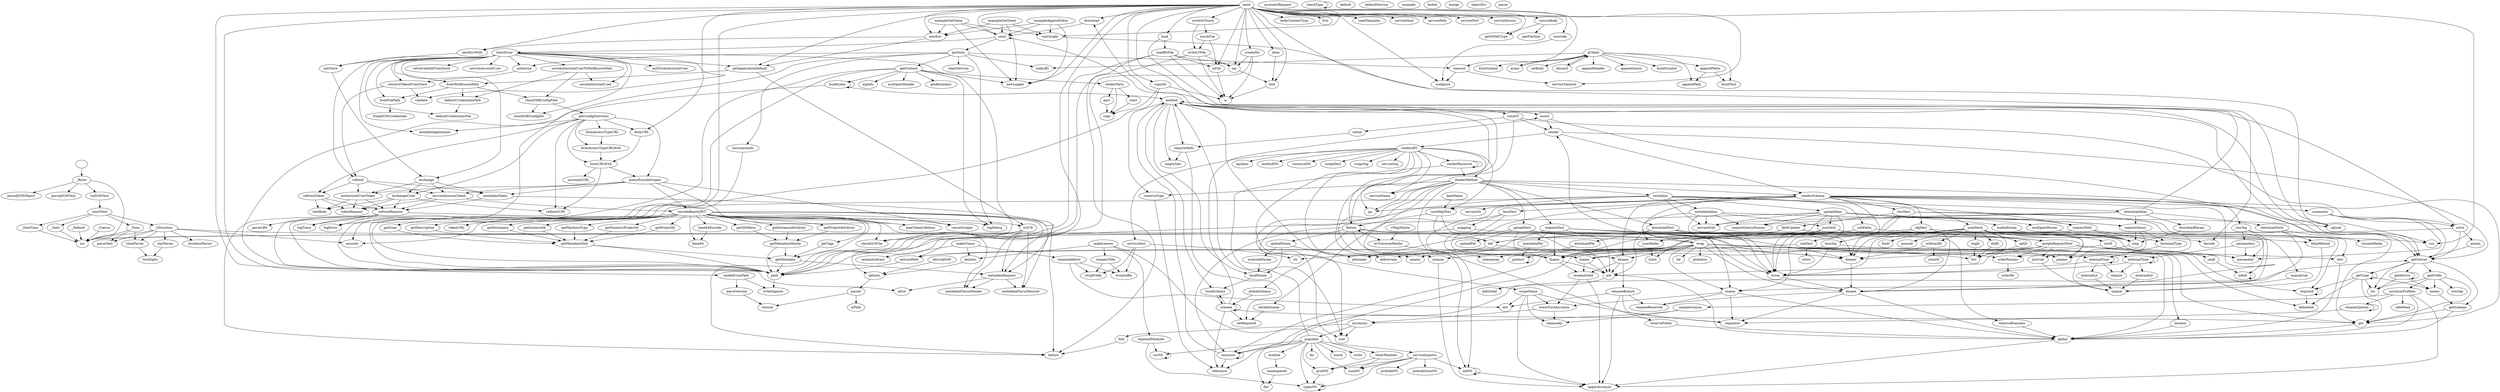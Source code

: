 strict digraph deps {
"_Bytes" [style=solid];
"_Coerce" [style=solid];
"_Date" [style=solid];
"_DateTime" [style=solid];
"_Default" [style=solid];
"_GDuration" [style=solid];
"_Time" [style=solid];
"abbreviate" [style=solid];
"accountsRequest" [style=solid];
"accountsURL" [style=solid];
"acronymPrefixes" [style=solid];
"acronyms" [style=solid];
"allow" [style=solid];
"alternate" [style=solid];
"aname" [style=solid];
"apiAlias" [style=solid];
"appendHeader" [style=solid];
"appendPath" [style=solid];
"appendPaths" [style=solid];
"appendQuery" [style=solid];
"authToAuthorizedUser" [style=solid];
"authorize" [style=solid];
"authorizedUserToken" [style=solid];
"base64" [style=solid];
"base64Encode" [style=solid];
"bname" [style=solid];
"bodyContentType" [style=solid];
"buildLines" [style=solid];
"buildSymbol" [style=solid];
"buildText" [style=solid];
"byteSymbol" [style=solid];
"camelAcronym" [style=solid];
"checkGCEVar" [style=solid];
"checkType" [style=solid];
"clientService" [style=solid];
"cloudSDKConfigDir" [style=solid];
"cloudSDKConfigPath" [style=solid];
"cname" [style=solid];
"commasep" [style=solid];
"comments" [style=solid];
"conDecl" [style=solid];
"concatScopes" [style=solid];
"configure" [style=solid];
"constD" [style=solid];
"copy" [style=solid];
"copyDir" [style=solid];
"createDir" [style=solid];
"ctorDecl" [style=solid];
"ctorE" [style=solid];
"ctorSig" [style=solid];
"dataName" [style=solid];
"dayParser" [style=solid];
"decode" [style=solid];
"def" [style=solid];
"defJS" [style=solid];
"default" [style=solid];
"defaultCredentialsFile" [style=solid];
"defaultCredentialsPath" [style=solid];
"defaultService" [style=solid];
"defaulted" [style=solid];
"deriveJSON" [style=solid];
"dir" [style=solid];
"discard" [style=solid];
"dname" [style=solid];
"dname\'" [style=solid];
"done" [style=solid];
"dot" [style=solid];
"download" [style=solid];
"downloadAlias" [style=solid];
"downloadDecl" [style=solid];
"downloadParam" [style=solid];
"downloadPat" [style=solid];
"downloadVerb" [style=solid];
"dstr" [style=solid];
"durationParser" [style=solid];
"emptyInfo" [style=solid];
"encodeBearerJWT" [style=solid];
"example" [style=solid];
"exampleAppendValue" [style=solid];
"exampleGetSheet" [style=solid];
"exampleGetValue" [style=solid];
"exchange" [style=solid];
"exchangeCode" [style=solid];
"exposedModules" [style=solid];
"externalLit" [style=solid];
"externalType" [style=solid];
"extractPath" [style=solid];
"failure" [style=solid];
"fieldUpdate" [style=solid];
"file\'" [style=solid];
"flatten" [style=solid];
"fname" [style=solid];
"fold" [style=solid];
"forbid" [style=solid];
"formAccessTypeURL" [style=solid];
"formAccessTypeURLWith" [style=solid];
"formURL" [style=solid];
"formURLWith" [style=solid];
"fromFilePath" [style=solid];
"fromJSONCredentials" [style=solid];
"fromWellKnownPath" [style=solid];
"fstr" [style=solid];
"funD" [style=solid];
"fver" [style=solid];
"gClient" [style=solid];
"genBoundary" [style=solid];
"getApplicationDefault" [style=solid];
"getConfigDirectory" [style=solid];
"getContent" [style=solid];
"getDerive" [style=solid];
"getDescription" [style=solid];
"getFileSize" [style=solid];
"getHostname" [style=solid];
"getInstanceAttribute" [style=solid];
"getInstanceId" [style=solid];
"getMIMEType" [style=solid];
"getMachineType" [style=solid];
"getMetadata" [style=solid];
"getMetadataMaybe" [style=solid];
"getMetadataText" [style=solid];
"getNumericProjectId" [style=solid];
"getPrefix" [style=solid];
"getProjectAttribute" [style=solid];
"getProjectId" [style=solid];
"getSSHKeys" [style=solid];
"getSchema" [style=solid];
"getSolved" [style=solid];
"getTags" [style=solid];
"getType" [style=solid];
"getZone" [style=solid];
"gid" [style=solid];
"global" [style=solid];
"globalParam" [style=solid];
"globalSchema" [style=solid];
"globalise" [style=solid];
"googleRequestDecl" [style=solid];
"hoistError" [style=solid];
"httpMethod" [style=solid];
"infixE" [style=solid];
"initStore" [style=solid];
"initial" [style=solid];
"insert" [style=solid];
"installedApplication" [style=solid];
"instrule" [style=solid];
"internalLit" [style=solid];
"internalType" [style=solid];
"io" [style=solid];
"isFile" [style=solid];
"isGCE" [style=solid];
"isPath" [style=solid];
"iso" [style=solid];
"jsonDecls" [style=solid];
"jsonMedia" [style=solid];
"jsonVerb" [style=solid];
"keyless" [style=solid];
"kvTraverseMaybe" [style=solid];
"lensDecl" [style=solid];
"lensSig" [style=solid];
"lid" [style=solid];
"lname" [style=solid];
"load" [style=solid];
"loc" [style=solid];
"localParam" [style=solid];
"localSchema" [style=solid];
"localise" [style=solid];
"logDebug" [style=solid];
"logError" [style=solid];
"logInfo" [style=solid];
"logTrace" [style=solid];
"lowerFirstAcronym" [style=solid];
"main" [style=solid];
"makeClassy" [style=solid];
"makeLenses" [style=solid];
"mapping" [style=solid];
"maxTokenLifetime" [style=solid];
"mediaParam" [style=solid];
"memo" [style=solid];
"merge" [style=solid];
"metadataAlias" [style=solid];
"metadataFlavorDesired" [style=solid];
"metadataFlavorHeader" [style=solid];
"metadataPat" [style=solid];
"metadataRequest" [style=solid];
"metadataToken" [style=solid];
"method" [style=solid];
"methodNS" [style=solid];
"microseconds" [style=solid];
"mime" [style=solid];
"mkGlobal" [style=solid];
"mkNS" [style=solid];
"mname" [style=solid];
"modelFromPath" [style=solid];
"module\'" [style=solid];
"monoid" [style=solid];
"multipartHeader" [style=solid];
"multipartParam" [style=solid];
"namespaced" [style=solid];
"newEnv" [style=solid];
"newEnvWith" [style=solid];
"newLogger" [style=solid];
"objDecl" [style=solid];
"objectErr" [style=solid];
"optJS" [style=solid];
"options" [style=solid];
"orderBy" [style=solid];
"orderParams" [style=solid];
"otherModules" [style=solid];
"overlap" [style=solid];
"override" [style=solid];
"overrideParam" [style=solid];
"param" [style=solid];
"parameter" [style=solid];
"parameters" [style=solid];
"parse" [style=solid];
"parseJSONObject" [style=solid];
"parseJSONText" [style=solid];
"parseLBS" [style=solid];
"parseText" [style=solid];
"parseVersion" [style=solid];
"parser" [style=solid];
"part" [style=solid];
"path" [style=solid];
"pattern\'" [style=solid];
"perform" [style=solid];
"pname" [style=solid];
"populate" [style=solid];
"pp" [style=solid];
"pre" [style=solid];
"preludeNS" [style=solid];
"preludeSumNS" [style=solid];
"prodNS" [style=solid];
"queryEncodeScopes" [style=solid];
"rawHelpText" [style=solid];
"readBSFile" [style=solid];
"readTemplate" [style=solid];
"redirectURI" [style=solid];
"reference" [style=solid];
"refresh" [style=solid];
"refreshRequest" [style=solid];
"refreshToken" [style=solid];
"renameAbbrev" [style=solid];
"renameBranch" [style=solid];
"renameField" [style=solid];
"renameLibrary" [style=solid];
"renameReserved" [style=solid];
"renameSpecial" [style=solid];
"renameTitle" [style=solid];
"render" [style=solid];
"renderAPI" [style=solid];
"renderMethod" [style=solid];
"renderParts" [style=solid];
"renderResource" [style=solid];
"renderSchema" [style=solid];
"replaceAll" [style=solid];
"reqJS" [style=solid];
"requestDecl" [style=solid];
"requestPath" [style=solid];
"requestQuery" [style=solid];
"requestQueryParams" [style=solid];
"require" [style=solid];
"required" [style=solid];
"requiredInfo" [style=solid];
"reserveBranches" [style=solid];
"reserveFields" [style=solid];
"reserveType" [style=solid];
"resource" [style=solid];
"resourceNS" [style=solid];
"retrieveAuthFromStore" [style=solid];
"retrieveTokenFromStore" [style=solid];
"root" [style=solid];
"run" [style=solid];
"runAST" [style=solid];
"runGoogle" [style=solid];
"safeHead" [style=solid];
"saveAuthorizedUser" [style=solid];
"saveAuthorizedUserToWellKnownPath" [style=solid];
"say" [style=solid];
"schema" [style=solid];
"scopeDecl" [style=solid];
"scopeName" [style=solid];
"scopeSig" [style=solid];
"seconds" [style=solid];
"send" [style=solid];
"separator" [style=solid];
"seqE" [style=solid];
"servantOr" [style=solid];
"servantSub" [style=solid];
"serviceAccountToken" [style=solid];
"serviceAccountUser" [style=solid];
"serviceDecl" [style=solid];
"serviceHost" [style=solid];
"serviceImports" [style=solid];
"serviceName" [style=solid];
"servicePath" [style=solid];
"servicePort" [style=solid];
"serviceSecure" [style=solid];
"serviceSig" [style=solid];
"serviceTimeout" [style=solid];
"setAdditional" [style=solid];
"setBody" [style=solid];
"setRequired" [style=solid];
"shortText" [style=solid];
"sing" [style=solid];
"sinkLBS" [style=solid];
"solve" [style=solid];
"sourceBody" [style=solid];
"start" [style=solid];
"str" [style=solid];
"streamMedia" [style=solid];
"strict" [style=solid];
"stripPrefix" [style=solid];
"stripSuffix" [style=solid];
"subPaths" [style=solid];
"sumNS" [style=solid];
"terminalType" [style=solid];
"textBody" [style=solid];
"timeParser" [style=solid];
"timeout" [style=solid];
"title" [style=solid];
"toJSONText" [style=solid];
"toTextIgnore" [style=solid];
"tocNS" [style=solid];
"tokenRequest" [style=solid];
"tokenURL" [style=solid];
"touch" [style=solid];
"touchFile" [style=solid];
"twoDigits" [style=solid];
"tycon" [style=solid];
"tylist" [style=solid];
"typesNS" [style=solid];
"unqual" [style=solid];
"unqualrule" [style=solid];
"upload" [style=solid];
"uploadAlias" [style=solid];
"uploadDecl" [style=solid];
"uploadPat" [style=solid];
"upperAcronym" [style=solid];
"vMapMaybe" [style=solid];
"validate" [style=solid];
"verbAlias" [style=solid];
"version" [style=solid];
"wildcardD" [style=solid];
"wrap" [style=solid];
"write" [style=solid];
"writeLTFile" [style=solid];
"writeOrTouch" [style=solid];
"" -> "_Bytes";
"_Bytes" -> "iso";
"_Bytes" -> "parseJSONObject";
"_Bytes" -> "parseJSONText";
"_Bytes" -> "toJSONText";
"_Coerce" -> "iso";
"_Date" -> "iso";
"_DateTime" -> "iso";
"_Default" -> "iso";
"_GDuration" -> "dayParser";
"_GDuration" -> "durationParser";
"_GDuration" -> "iso";
"_GDuration" -> "parseText";
"_GDuration" -> "run";
"_GDuration" -> "seconds";
"_GDuration" -> "timeParser";
"_Time" -> "iso";
"_Time" -> "parseText";
"_Time" -> "timeParser";
"acronymPrefixes" -> "camelAcronym";
"acronymPrefixes" -> "global";
"acronymPrefixes" -> "renameSpecial";
"acronymPrefixes" -> "safeHead";
"acronymPrefixes" -> "upperAcronym";
"acronyms" -> "fold";
"acronyms" -> "populate";
"acronyms" -> "root";
"appendPaths" -> "appendPath";
"appendPaths" -> "buildText";
"authorize" -> "retrieveTokenFromStore";
"authorizedUserToken" -> "refreshRequest";
"authorizedUserToken" -> "textBody";
"authorizedUserToken" -> "tokenRequest";
"base64Encode" -> "base64";
"bname" -> "pre";
"bname" -> "renameBranch";
"bname" -> "renameField";
"buildLines" -> "buildLines";
"buildLines" -> "method";
"buildLines" -> "path";
"camelAcronym" -> "acronyms";
"camelAcronym" -> "replaceAll";
"checkType" -> "checkType";
"cloudSDKConfigPath" -> "cloudSDKConfigDir";
"cloudSDKConfigPath" -> "getConfigDirectory";
"cname" -> "global";
"cname" -> "lowerFirstAcronym";
"cname" -> "renameReserved";
"cname" -> "separator";
"comments" -> "getSolved";
"comments" -> "parameter";
"comments" -> "solve";
"conDecl" -> "fname";
"conDecl" -> "internalType";
"conDecl" -> "strict";
"copyDir" -> "copy";
"copyDir" -> "io";
"copyDir" -> "path";
"createDir" -> "io";
"createDir" -> "path";
"createDir" -> "say";
"ctorDecl" -> "cname";
"ctorDecl" -> "dname\'";
"ctorDecl" -> "fieldUpdate";
"ctorDecl" -> "parameter";
"ctorDecl" -> "pname";
"ctorE" -> "dname\'";
"ctorE" -> "seqE";
"ctorSig" -> "cname";
"ctorSig" -> "dname";
"ctorSig" -> "parameters";
"dataName" -> "rawHelpText";
"dayParser" -> "twoDigits";
"def" -> "bname";
"def" -> "str";
"defJS" -> "fstr";
"defaultCredentialsPath" -> "defaultCredentialsFile";
"deriveJSON" -> "options";
"discard" -> "gClient";
"dname" -> "global";
"dname" -> "renameReserved";
"dname" -> "separator";
"dname\'" -> "dname";
"done" -> "title";
"download" -> "send";
"downloadAlias" -> "download";
"downloadAlias" -> "downloadParam";
"downloadAlias" -> "downloadVerb";
"downloadAlias" -> "requestQuery";
"downloadAlias" -> "requestQueryParams";
"downloadAlias" -> "servantSub";
"downloadDecl" -> "dname\'";
"downloadDecl" -> "downloadPat";
"downloadDecl" -> "googleRequestDecl";
"downloadDecl" -> "pre";
"downloadDecl" -> "tycon";
"downloadParam" -> "sing";
"downloadPat" -> "pattern\'";
"downloadVerb" -> "httpMethod";
"downloadVerb" -> "streamMedia";
"dstr" -> "global";
"encodeBearerJWT" -> "base64";
"encodeBearerJWT" -> "base64Encode";
"encodeBearerJWT" -> "checkGCEVar";
"encodeBearerJWT" -> "concatScopes";
"encodeBearerJWT" -> "failure";
"encodeBearerJWT" -> "getDescription";
"encodeBearerJWT" -> "getHostname";
"encodeBearerJWT" -> "getInstanceAttribute";
"encodeBearerJWT" -> "getInstanceId";
"encodeBearerJWT" -> "getMachineType";
"encodeBearerJWT" -> "getMetadata";
"encodeBearerJWT" -> "getNumericProjectId";
"encodeBearerJWT" -> "getProjectAttribute";
"encodeBearerJWT" -> "getProjectId";
"encodeBearerJWT" -> "getSSHKeys";
"encodeBearerJWT" -> "getTags";
"encodeBearerJWT" -> "getZone";
"encodeBearerJWT" -> "isGCE";
"encodeBearerJWT" -> "maxTokenLifetime";
"encodeBearerJWT" -> "metadataFlavorDesired";
"encodeBearerJWT" -> "metadataFlavorHeader";
"encodeBearerJWT" -> "metadataRequest";
"encodeBearerJWT" -> "seconds";
"encodeBearerJWT" -> "tokenURL";
"exampleAppendValue" -> "newEnv";
"exampleAppendValue" -> "newLogger";
"exampleAppendValue" -> "runGoogle";
"exampleAppendValue" -> "send";
"exampleGetSheet" -> "newEnv";
"exampleGetSheet" -> "newLogger";
"exampleGetSheet" -> "runGoogle";
"exampleGetSheet" -> "send";
"exampleGetValue" -> "newEnv";
"exampleGetValue" -> "newLogger";
"exampleGetValue" -> "runGoogle";
"exampleGetValue" -> "send";
"exchange" -> "authorizedUserToken";
"exchange" -> "exchangeCode";
"exchange" -> "metadataToken";
"exchange" -> "serviceAccountToken";
"exchangeCode" -> "redirectURI";
"exchangeCode" -> "refreshRequest";
"exchangeCode" -> "textBody";
"exchangeCode" -> "tokenRequest";
"exposedModules" -> "tocNS";
"exposedModules" -> "typesNS";
"externalLit" -> "unqual";
"externalType" -> "externalLit";
"externalType" -> "externalType";
"externalType" -> "require";
"externalType" -> "tycon";
"extractPath" -> "path";
"fieldUpdate" -> "def";
"fieldUpdate" -> "fname";
"fieldUpdate" -> "iso";
"fieldUpdate" -> "parameter";
"fieldUpdate" -> "pname";
"flatten" -> "def";
"flatten" -> "flatten";
"flatten" -> "globalParam";
"flatten" -> "globalSchema";
"flatten" -> "kvTraverseMaybe";
"flatten" -> "method";
"flatten" -> "reserveBranches";
"flatten" -> "reserveFields";
"flatten" -> "resource";
"fname" -> "pre";
"fname" -> "renameField";
"fold" -> "failure";
"formAccessTypeURL" -> "formAccessTypeURLWith";
"formAccessTypeURLWith" -> "formURLWith";
"formURL" -> "formURLWith";
"formURLWith" -> "accountsURL";
"formURLWith" -> "queryEncodeScopes";
"formURLWith" -> "redirectURI";
"fromFilePath" -> "fromJSONCredentials";
"fromWellKnownPath" -> "cloudSDKConfigPath";
"fromWellKnownPath" -> "defaultCredentialsPath";
"fromWellKnownPath" -> "fromFilePath";
"gClient" -> "appendHeader";
"gClient" -> "appendPath";
"gClient" -> "appendPaths";
"gClient" -> "appendQuery";
"gClient" -> "buildSymbol";
"gClient" -> "buildText";
"gClient" -> "byteSymbol";
"gClient" -> "discard";
"gClient" -> "mime";
"gClient" -> "setBody";
"gClient" -> "sinkLBS";
"getApplicationDefault" -> "fromWellKnownPath";
"getApplicationDefault" -> "isGCE";
"getConfigDirectory" -> "exchangeCode";
"getConfigDirectory" -> "formAccessTypeURL";
"getConfigDirectory" -> "formAccessTypeURLWith";
"getConfigDirectory" -> "formURL";
"getConfigDirectory" -> "formURLWith";
"getConfigDirectory" -> "installedApplication";
"getConfigDirectory" -> "queryEncodeScopes";
"getConfigDirectory" -> "redirectURI";
"getConfigDirectory" -> "refreshToken";
"getContent" -> "buildLines";
"getContent" -> "genBoundary";
"getContent" -> "logDebug";
"getContent" -> "logError";
"getContent" -> "logInfo";
"getContent" -> "logTrace";
"getContent" -> "multipartHeader";
"getContent" -> "newLogger";
"getContent" -> "renderParts";
"getDerive" -> "getDerive";
"getDerive" -> "loc";
"getDerive" -> "memo";
"getDescription" -> "getMetadataText";
"getHostname" -> "getMetadataText";
"getInstanceAttribute" -> "getMetadataMaybe";
"getInstanceId" -> "getMetadataText";
"getMachineType" -> "getMetadataText";
"getMetadata" -> "metadataRequest";
"getMetadata" -> "path";
"getMetadataMaybe" -> "getMetadata";
"getMetadataMaybe" -> "path";
"getMetadataText" -> "getMetadata";
"getMetadataText" -> "path";
"getNumericProjectId" -> "getMetadataText";
"getPrefix" -> "acronymPrefixes";
"getPrefix" -> "gid";
"getPrefix" -> "loc";
"getPrefix" -> "memo";
"getPrefix" -> "overlap";
"getProjectAttribute" -> "getMetadataMaybe";
"getProjectId" -> "getMetadataText";
"getSSHKeys" -> "getMetadataMaybe";
"getSchema" -> "gid";
"getSchema" -> "global";
"getSolved" -> "getDerive";
"getSolved" -> "getPrefix";
"getSolved" -> "getSchema";
"getSolved" -> "getType";
"getSolved" -> "loc";
"getTags" -> "getMetadata";
"getType" -> "defaulted";
"getType" -> "getType";
"getType" -> "gid";
"getType" -> "loc";
"getType" -> "memo";
"getType" -> "required";
"getZone" -> "getMetadataText";
"gid" -> "global";
"global" -> "upperAcronym";
"globalParam" -> "alternate";
"globalParam" -> "localParam";
"globalParam" -> "overrideParam";
"globalSchema" -> "schema";
"googleRequestDecl" -> "defaulted";
"googleRequestDecl" -> "extractPath";
"googleRequestDecl" -> "fname";
"googleRequestDecl" -> "instrule";
"googleRequestDecl" -> "orderParams";
"googleRequestDecl" -> "parameter";
"googleRequestDecl" -> "pre";
"googleRequestDecl" -> "required";
"hoistError" -> "authToAuthorizedUser";
"hoistError" -> "authorize";
"hoistError" -> "checkGCEVar";
"hoistError" -> "cloudSDKConfigDir";
"hoistError" -> "defaultCredentialsFile";
"hoistError" -> "exchange";
"hoistError" -> "formURL";
"hoistError" -> "fromFilePath";
"hoistError" -> "fromWellKnownPath";
"hoistError" -> "getApplicationDefault";
"hoistError" -> "initStore";
"hoistError" -> "installedApplication";
"hoistError" -> "refresh";
"hoistError" -> "retrieveAuthFromStore";
"hoistError" -> "retrieveTokenFromStore";
"hoistError" -> "saveAuthorizedUser";
"hoistError" -> "saveAuthorizedUserToWellKnownPath";
"hoistError" -> "serviceAccountUser";
"httpMethod" -> "unqual";
"infixE" -> "infixE";
"initStore" -> "exchange";
"initial" -> "requiredInfo";
"insert" -> "gid";
"insert" -> "render";
"instrule" -> "unqual";
"internalLit" -> "unqual";
"internalType" -> "internalLit";
"internalType" -> "internalType";
"internalType" -> "require";
"internalType" -> "tycon";
"isFile" -> "io";
"isGCE" -> "checkGCEVar";
"isGCE" -> "failure";
"isGCE" -> "metadataFlavorDesired";
"isGCE" -> "metadataFlavorHeader";
"isGCE" -> "metadataRequest";
"jsonDecls" -> "ctorE";
"jsonDecls" -> "decode";
"jsonDecls" -> "def";
"jsonDecls" -> "defJS";
"jsonDecls" -> "dstr";
"jsonDecls" -> "fname";
"jsonDecls" -> "fstr";
"jsonDecls" -> "funD";
"jsonDecls" -> "instrule";
"jsonDecls" -> "monoid";
"jsonDecls" -> "optJS";
"jsonDecls" -> "reqJS";
"jsonDecls" -> "required";
"jsonDecls" -> "tycon";
"jsonDecls" -> "wildcardD";
"jsonMedia" -> "tylist";
"jsonVerb" -> "httpMethod";
"jsonVerb" -> "jsonMedia";
"jsonVerb" -> "tycon";
"keyless" -> "options";
"kvTraverseMaybe" -> "mkNS";
"lensDecl" -> "fname";
"lensDecl" -> "lname";
"lensDecl" -> "mapping";
"lensSig" -> "externalType";
"lensSig" -> "lname";
"lensSig" -> "tycon";
"lname" -> "pre";
"lname" -> "renameField";
"load" -> "decode";
"load" -> "readBSFile";
"localParam" -> "localSchema";
"localSchema" -> "schema";
"localise" -> "global";
"lowerFirstAcronym" -> "acronyms";
"lowerFirstAcronym" -> "replaceAll";
"main" -> "allow";
"main" -> "bodyContentType";
"main" -> "configure";
"main" -> "copyDir";
"main" -> "createDir";
"main" -> "done";
"main" -> "download";
"main" -> "fver";
"main" -> "getApplicationDefault";
"main" -> "getMIMEType";
"main" -> "isFile";
"main" -> "load";
"main" -> "modelFromPath";
"main" -> "newEnv";
"main" -> "newEnvWith";
"main" -> "newLogger";
"main" -> "options";
"main" -> "override";
"main" -> "path";
"main" -> "readTemplate";
"main" -> "run";
"main" -> "runAST";
"main" -> "runGoogle";
"main" -> "say";
"main" -> "send";
"main" -> "serviceHost";
"main" -> "servicePath";
"main" -> "servicePort";
"main" -> "serviceSecure";
"main" -> "serviceTimeout";
"main" -> "sourceBody";
"main" -> "timeout";
"main" -> "title";
"main" -> "upload";
"main" -> "validate";
"main" -> "writeOrTouch";
"makeClassy" -> "keyless";
"makeClassy" -> "renameAbbrev";
"makeClassy" -> "renameLibrary";
"makeLenses" -> "exposedModules";
"makeLenses" -> "keyless";
"makeLenses" -> "otherModules";
"makeLenses" -> "renameTitle";
"mapping" -> "infixE";
"mapping" -> "iso";
"mediaParam" -> "sing";
"memo" -> "getSchema";
"metadataAlias" -> "jsonMedia";
"metadataAlias" -> "jsonVerb";
"metadataAlias" -> "requestQuery";
"metadataAlias" -> "requestQueryParams";
"metadataAlias" -> "servantSub";
"metadataAlias" -> "tycon";
"metadataPat" -> "pattern\'";
"metadataRequest" -> "allow";
"metadataRequest" -> "metadataFlavorDesired";
"metadataRequest" -> "metadataFlavorHeader";
"metadataToken" -> "metadataRequest";
"metadataToken" -> "refreshRequest";
"method" -> "abbreviate";
"method" -> "emptyInfo";
"method" -> "getSolved";
"method" -> "insert";
"method" -> "localParam";
"method" -> "localSchema";
"method" -> "mname";
"method" -> "requiredInfo";
"method" -> "reserveType";
"microseconds" -> "seconds";
"mime" -> "gClient";
"mkNS" -> "mkNS";
"mkNS" -> "upperAcronym";
"mname" -> "upperAcronym";
"modelFromPath" -> "parseVersion";
"modelFromPath" -> "toTextIgnore";
"module\'" -> "namespaced";
"multipartParam" -> "sing";
"namespaced" -> "file\'";
"newEnv" -> "getApplicationDefault";
"newEnv" -> "newEnvWith";
"newEnvWith" -> "initStore";
"objDecl" -> "conDecl";
"objDecl" -> "dname";
"objDecl" -> "dname\'";
"objDecl" -> "unqualrule";
"optJS" -> "fstr";
"options" -> "parser";
"orderParams" -> "orderBy";
"otherModules" -> "prodNS";
"otherModules" -> "sumNS";
"override" -> "configure";
"overrideParam" -> "localParam";
"param" -> "getSolved";
"parameters" -> "externalType";
"parameters" -> "parameter";
"parseVersion" -> "version";
"parser" -> "isPath";
"parser" -> "version";
"part" -> "copy";
"path" -> "toTextIgnore";
"pattern\'" -> "pattern\'";
"perform" -> "authorize";
"perform" -> "clientService";
"perform" -> "getContent";
"perform" -> "logDebug";
"perform" -> "microseconds";
"perform" -> "path";
"perform" -> "sinkLBS";
"perform" -> "timeout";
"populate" -> "dir";
"populate" -> "file\'";
"populate" -> "method";
"populate" -> "module\'";
"populate" -> "prodNS";
"populate" -> "resource";
"populate" -> "serviceImports";
"populate" -> "sumNS";
"populate" -> "tocNS";
"populate" -> "touch";
"populate" -> "typesNS";
"populate" -> "write";
"pre" -> "global";
"pre" -> "mkGlobal";
"prodNS" -> "typesNS";
"queryEncodeScopes" -> "authorizedUserToken";
"queryEncodeScopes" -> "concatScopes";
"queryEncodeScopes" -> "encodeBearerJWT";
"queryEncodeScopes" -> "maxTokenLifetime";
"queryEncodeScopes" -> "metadataToken";
"queryEncodeScopes" -> "serviceAccountToken";
"rawHelpText" -> "def";
"rawHelpText" -> "flatten";
"rawHelpText" -> "wrap";
"readBSFile" -> "failure";
"readBSFile" -> "io";
"readBSFile" -> "isFile";
"readBSFile" -> "path";
"readBSFile" -> "say";
"refresh" -> "authorizedUserToken";
"refresh" -> "metadataToken";
"refresh" -> "refreshToken";
"refresh" -> "serviceAccountToken";
"refreshRequest" -> "failure";
"refreshRequest" -> "logDebug";
"refreshRequest" -> "logError";
"refreshRequest" -> "logTrace";
"refreshRequest" -> "parseLBS";
"refreshRequest" -> "path";
"refreshToken" -> "refreshRequest";
"refreshToken" -> "textBody";
"refreshToken" -> "tokenRequest";
"renameAbbrev" -> "dot";
"renameAbbrev" -> "stripPrefix";
"renameAbbrev" -> "stripSuffix";
"renameBranch" -> "dot";
"renameBranch" -> "renameReserved";
"renameBranch" -> "separator";
"renameBranch" -> "upperAcronym";
"renameField" -> "lowerFirstAcronym";
"renameField" -> "upperAcronym";
"renameSpecial" -> "renameSpecial";
"renameSpecial" -> "separator";
"renameTitle" -> "stripPrefix";
"renameTitle" -> "stripSuffix";
"render" -> "getSolved";
"render" -> "renderAPI";
"render" -> "renderSchema";
"renderAPI" -> "aname";
"renderAPI" -> "apiAlias";
"renderAPI" -> "methodNS";
"renderAPI" -> "pp";
"renderAPI" -> "rawHelpText";
"renderAPI" -> "renderMethod";
"renderAPI" -> "renderResource";
"renderAPI" -> "resourceNS";
"renderAPI" -> "scopeDecl";
"renderAPI" -> "scopeName";
"renderAPI" -> "scopeSig";
"renderAPI" -> "serviceDecl";
"renderAPI" -> "serviceName";
"renderAPI" -> "serviceSig";
"renderMethod" -> "commasep";
"renderMethod" -> "downloadDecl";
"renderMethod" -> "getSolved";
"renderMethod" -> "mkNS";
"renderMethod" -> "mname";
"renderMethod" -> "pp";
"renderMethod" -> "renderSchema";
"renderMethod" -> "requestDecl";
"renderMethod" -> "reserveType";
"renderMethod" -> "root";
"renderMethod" -> "serviceName";
"renderMethod" -> "uploadDecl";
"renderMethod" -> "verbAlias";
"renderParts" -> "copy";
"renderParts" -> "part";
"renderParts" -> "start";
"renderResource" -> "renderMethod";
"renderResource" -> "renderResource";
"renderResource" -> "root";
"renderSchema" -> "bname";
"renderSchema" -> "cname";
"renderSchema" -> "comments";
"renderSchema" -> "ctorDecl";
"renderSchema" -> "ctorSig";
"renderSchema" -> "dname";
"renderSchema" -> "getSolved";
"renderSchema" -> "gid";
"renderSchema" -> "jsonDecls";
"renderSchema" -> "lensDecl";
"renderSchema" -> "lensSig";
"renderSchema" -> "lname";
"renderSchema" -> "objDecl";
"renderSchema" -> "pp";
"renderSchema" -> "rawHelpText";
"renderSchema" -> "setAdditional";
"reqJS" -> "fstr";
"requestDecl" -> "alternate";
"requestDecl" -> "dname\'";
"requestDecl" -> "fname";
"requestDecl" -> "googleRequestDecl";
"requestDecl" -> "metadataPat";
"requestDecl" -> "pre";
"requestDecl" -> "tycon";
"requestPath" -> "extractPath";
"requestPath" -> "sing";
"requestPath" -> "terminalType";
"requestQuery" -> "orderParams";
"requestQuery" -> "sing";
"requestQuery" -> "terminalType";
"required" -> "defaulted";
"required" -> "required";
"requiredInfo" -> "emptyInfo";
"requiredInfo" -> "setRequired";
"reserveBranches" -> "global";
"reserveFields" -> "global";
"reserveType" -> "reference";
"resource" -> "getSolved";
"resource" -> "method";
"resource" -> "reference";
"resource" -> "resource";
"retrieveTokenFromStore" -> "refresh";
"retrieveTokenFromStore" -> "validate";
"runAST" -> "flatten";
"runAST" -> "initial";
"runAST" -> "render";
"runAST" -> "solve";
"runGoogle" -> "run";
"saveAuthorizedUserToWellKnownPath" -> "cloudSDKConfigPath";
"saveAuthorizedUserToWellKnownPath" -> "defaultCredentialsPath";
"saveAuthorizedUserToWellKnownPath" -> "saveAuthorizedUser";
"say" -> "title";
"schema" -> "gid";
"schema" -> "insert";
"schema" -> "localSchema";
"schema" -> "reference";
"schema" -> "schema";
"schema" -> "setRequired";
"scopeName" -> "dot";
"scopeName" -> "lowerFirstAcronym";
"scopeName" -> "replaceAll";
"scopeName" -> "separator";
"scopeName" -> "upperAcronym";
"send" -> "hoistError";
"send" -> "perform";
"seqE" -> "infixE";
"serviceAccountToken" -> "encodeBearerJWT";
"serviceAccountToken" -> "refreshRequest";
"serviceAccountToken" -> "tokenRequest";
"serviceDecl" -> "str";
"serviceDecl" -> "stripPrefix";
"serviceDecl" -> "stripSuffix";
"serviceImports" -> "mkNS";
"serviceImports" -> "preludeNS";
"serviceImports" -> "preludeSumNS";
"serviceImports" -> "prodNS";
"serviceImports" -> "sumNS";
"serviceImports" -> "typesNS";
"setAdditional" -> "setRequired";
"shortText" -> "_Date";
"shortText" -> "_DateTime";
"shortText" -> "_GDuration";
"shortText" -> "_Time";
"sing" -> "unqual";
"solve" -> "getSolved";
"solve" -> "method";
"solve" -> "param";
"solve" -> "resource";
"sourceBody" -> "getFileSize";
"sourceBody" -> "getMIMEType";
"start" -> "copy";
"subPaths" -> "sing";
"subPaths" -> "tylist";
"terminalType" -> "internalType";
"timeParser" -> "twoDigits";
"timeout" -> "configure";
"timeout" -> "serviceTimeout";
"title" -> "io";
"toJSONText" -> "shortText";
"tocNS" -> "tocNS";
"touchFile" -> "isFile";
"touchFile" -> "writeLTFile";
"tycon" -> "dname";
"typesNS" -> "typesNS";
"unqualrule" -> "unqual";
"upload" -> "send";
"uploadAlias" -> "jsonMedia";
"uploadAlias" -> "jsonVerb";
"uploadAlias" -> "mediaParam";
"uploadAlias" -> "multipartParam";
"uploadAlias" -> "path";
"uploadAlias" -> "requestPath";
"uploadAlias" -> "requestQuery";
"uploadAlias" -> "requestQueryParams";
"uploadAlias" -> "servantSub";
"uploadAlias" -> "tycon";
"uploadAlias" -> "upload";
"uploadDecl" -> "alternate";
"uploadDecl" -> "dname\'";
"uploadDecl" -> "fname";
"uploadDecl" -> "googleRequestDecl";
"uploadDecl" -> "pre";
"uploadDecl" -> "tycon";
"uploadDecl" -> "uploadPat";
"vMapMaybe" -> "kvTraverseMaybe";
"verbAlias" -> "downloadAlias";
"verbAlias" -> "metadataAlias";
"verbAlias" -> "path";
"verbAlias" -> "requestPath";
"verbAlias" -> "root";
"verbAlias" -> "servantOr";
"verbAlias" -> "servantSub";
"verbAlias" -> "subPaths";
"verbAlias" -> "uploadAlias";
"wildcardD" -> "constD";
"wildcardD" -> "dname\'";
"wrap" -> "abbreviate";
"wrap" -> "aname";
"wrap" -> "bname";
"wrap" -> "cname";
"wrap" -> "commasep";
"wrap" -> "dname";
"wrap" -> "dname\'";
"wrap" -> "dstr";
"wrap" -> "extractPath";
"wrap" -> "fname";
"wrap" -> "fstr";
"wrap" -> "gid";
"wrap" -> "global";
"wrap" -> "globalise";
"wrap" -> "lid";
"wrap" -> "lname";
"wrap" -> "localise";
"wrap" -> "mname";
"wrap" -> "orderParams";
"wrap" -> "pname";
"wrap" -> "reference";
"wrap" -> "render";
"writeLTFile" -> "io";
"writeLTFile" -> "path";
"writeLTFile" -> "say";
"writeOrTouch" -> "touchFile";
"writeOrTouch" -> "writeLTFile";
}
